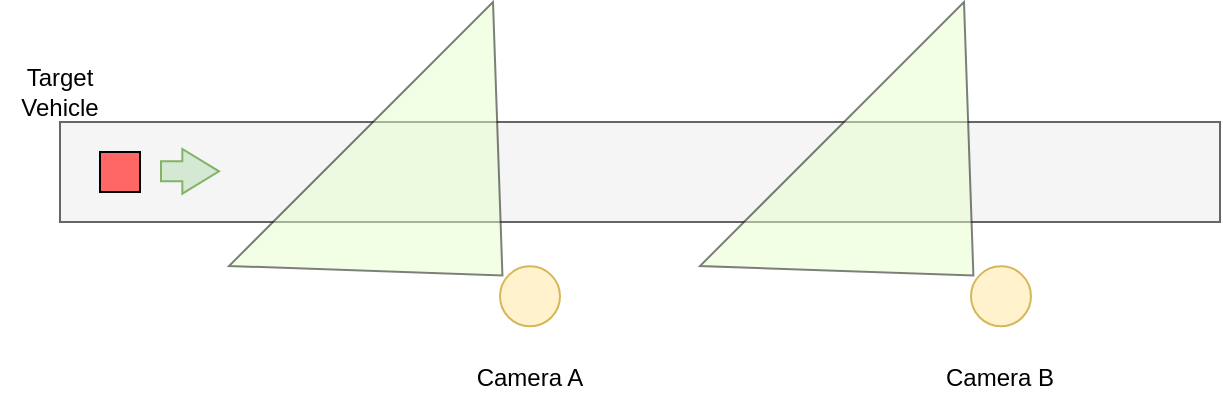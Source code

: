 <mxfile version="20.8.10"><diagram name="Page-1" id="3bgT-Pv_Rye8S22R3Eqt"><mxGraphModel dx="794" dy="394" grid="1" gridSize="10" guides="1" tooltips="1" connect="1" arrows="1" fold="1" page="1" pageScale="1" pageWidth="850" pageHeight="1100" math="0" shadow="0"><root><mxCell id="0"/><mxCell id="1" parent="0"/><mxCell id="GsFL0_MdSWICCz-i1dUx-1" value="" style="rounded=0;whiteSpace=wrap;html=1;fillColor=#f5f5f5;fontColor=#333333;strokeColor=#666666;" vertex="1" parent="1"><mxGeometry x="60" y="180" width="580" height="50" as="geometry"/></mxCell><mxCell id="GsFL0_MdSWICCz-i1dUx-2" value="" style="rounded=0;whiteSpace=wrap;html=1;fillColor=#FF6666;" vertex="1" parent="1"><mxGeometry x="80" y="195" width="20" height="20" as="geometry"/></mxCell><mxCell id="GsFL0_MdSWICCz-i1dUx-5" value="" style="shape=flexArrow;endArrow=classic;html=1;rounded=0;startWidth=11.333;endWidth=11.333;startSize=5.777;endSize=5.777;fillColor=#d5e8d4;strokeColor=#82b366;" edge="1" parent="1"><mxGeometry width="50" height="50" relative="1" as="geometry"><mxPoint x="110" y="204.66" as="sourcePoint"/><mxPoint x="140" y="204.66" as="targetPoint"/></mxGeometry></mxCell><mxCell id="GsFL0_MdSWICCz-i1dUx-9" value="" style="group" vertex="1" connectable="0" parent="1"><mxGeometry x="144.507" y="120.002" width="202.706" height="202.708" as="geometry"/></mxCell><mxCell id="GsFL0_MdSWICCz-i1dUx-16" value="" style="group" vertex="1" connectable="0" parent="GsFL0_MdSWICCz-i1dUx-9"><mxGeometry x="-1.421e-14" width="202.706" height="202.708" as="geometry"/></mxCell><mxCell id="GsFL0_MdSWICCz-i1dUx-6" value="" style="ellipse;whiteSpace=wrap;html=1;fillColor=#fff2cc;strokeColor=#d6b656;" vertex="1" parent="GsFL0_MdSWICCz-i1dUx-16"><mxGeometry x="135.493" y="132.158" width="30" height="30" as="geometry"/></mxCell><mxCell id="GsFL0_MdSWICCz-i1dUx-8" value="" style="triangle;whiteSpace=wrap;html=1;fillColor=#E6FFCC;rotation=45;fillStyle=auto;opacity=50;" vertex="1" parent="GsFL0_MdSWICCz-i1dUx-16"><mxGeometry x="51.353" y="8.018" width="100" height="186.67" as="geometry"/></mxCell><mxCell id="GsFL0_MdSWICCz-i1dUx-14" value="Camera A" style="text;html=1;strokeColor=none;fillColor=none;align=center;verticalAlign=middle;whiteSpace=wrap;rounded=0;" vertex="1" parent="GsFL0_MdSWICCz-i1dUx-16"><mxGeometry x="120.493" y="172.708" width="60" height="30" as="geometry"/></mxCell><mxCell id="GsFL0_MdSWICCz-i1dUx-10" value="" style="group" vertex="1" connectable="0" parent="1"><mxGeometry x="379.997" y="120.002" width="202.706" height="202.708" as="geometry"/></mxCell><mxCell id="GsFL0_MdSWICCz-i1dUx-11" value="" style="ellipse;whiteSpace=wrap;html=1;fillColor=#fff2cc;strokeColor=#d6b656;" vertex="1" parent="GsFL0_MdSWICCz-i1dUx-10"><mxGeometry x="135.493" y="132.158" width="30" height="30" as="geometry"/></mxCell><mxCell id="GsFL0_MdSWICCz-i1dUx-12" value="" style="triangle;whiteSpace=wrap;html=1;fillColor=#E6FFCC;rotation=45;fillStyle=auto;opacity=50;" vertex="1" parent="GsFL0_MdSWICCz-i1dUx-10"><mxGeometry x="51.353" y="8.018" width="100" height="186.67" as="geometry"/></mxCell><mxCell id="GsFL0_MdSWICCz-i1dUx-15" value="&lt;div&gt;Camera B &lt;br&gt;&lt;/div&gt;" style="text;html=1;strokeColor=none;fillColor=none;align=center;verticalAlign=middle;whiteSpace=wrap;rounded=0;" vertex="1" parent="GsFL0_MdSWICCz-i1dUx-10"><mxGeometry x="120.493" y="172.708" width="60" height="30" as="geometry"/></mxCell><mxCell id="GsFL0_MdSWICCz-i1dUx-13" value="Target Vehicle" style="text;html=1;strokeColor=none;fillColor=none;align=center;verticalAlign=middle;whiteSpace=wrap;rounded=0;" vertex="1" parent="1"><mxGeometry x="30" y="150" width="60" height="30" as="geometry"/></mxCell></root></mxGraphModel></diagram></mxfile>